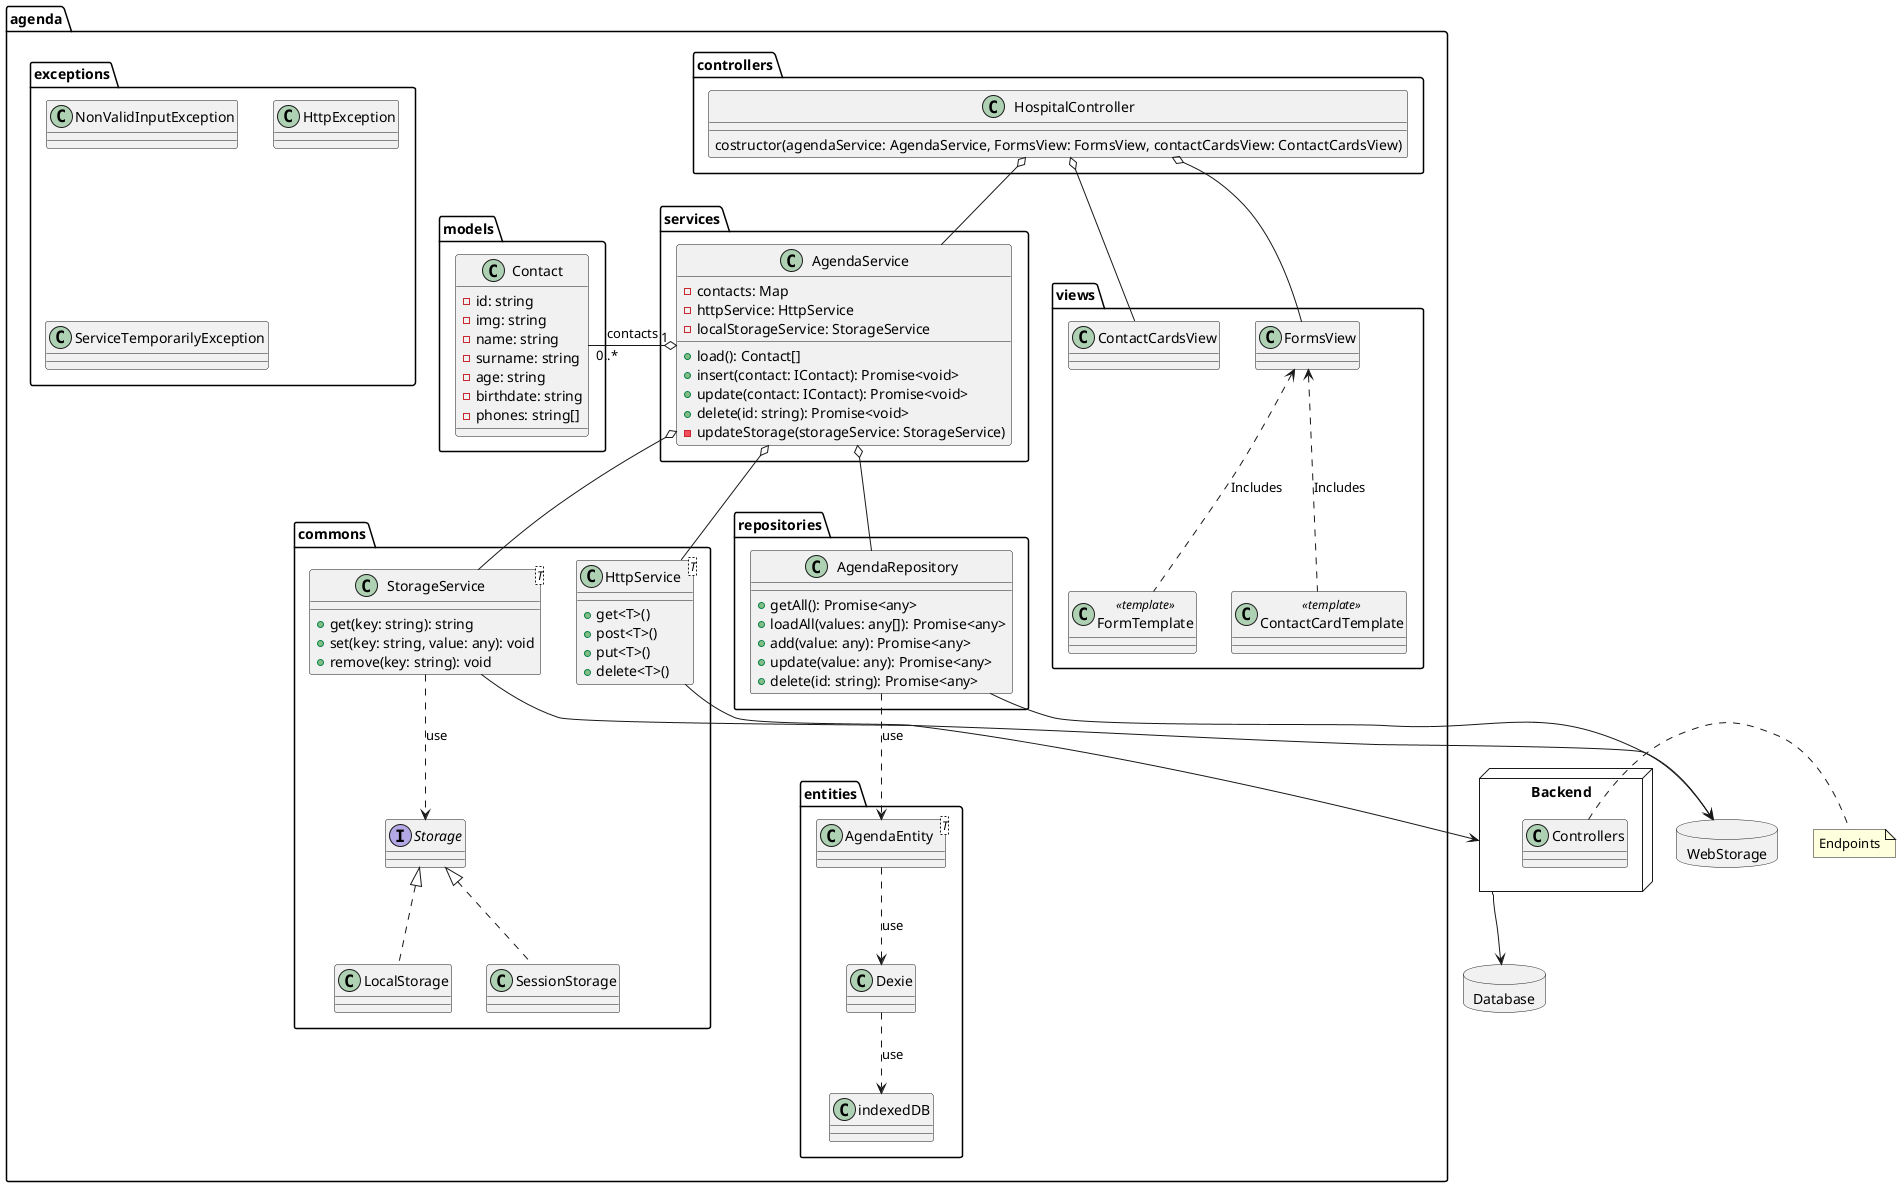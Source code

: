 @startuml Agenda

package Database <<Database>> {

}
node Backend {
    class Controllers{}
}
note right: Endpoints

Backend --> Database

package agenda {


    package commons {

        class HttpService<T>{
            + get<T>()
            + post<T>()
            + put<T>()
            + delete<T>()
        }

        class StorageService<T> {
            + get(key: string): string
            + set(key: string, value: any): void
            + remove(key: string): void
        }

        interface Storage {}

        class LocalStorage implements Storage {}
        class SessionStorage implements Storage {}

        StorageService -[dashed]-> Storage: "use"

    }

    package services {
        class AgendaService {

            - contacts: Map
            - httpService: HttpService
            - localStorageService: StorageService
            + load(): Contact[]
            + insert(contact: IContact): Promise<void>
            + update(contact: IContact): Promise<void>
            + delete(id: string): Promise<void>
            - updateStorage(storageService: StorageService)
        }

        AgendaService o-- HttpService
        AgendaService o-- StorageService
    }


    package views {
        class ContactCardsView{}
        class FormsView{}
        class FormTemplate<<template>> {}
        class ContactCardTemplate<<template>> {}

        FormsView <.. FormTemplate: "Includes"
        FormsView <.. ContactCardTemplate: "Includes"
    }
    package controllers {
        class HospitalController {
            costructor(agendaService: AgendaService, FormsView: FormsView, contactCardsView: ContactCardsView)

        }

        HospitalController o-- AgendaService
        HospitalController o-- FormsView
        HospitalController o-- ContactCardsView
    }
    package models {


        class Contact {
            - id: string
            - img: string
            - name: string
            - surname: string
            - age: string
            - birthdate: string
            - phones: string[]
        }


        AgendaService "1" o- "0..*" Contact : contacts
    }
    package exceptions {
        class NonValidInputException{}
        class HttpException{}
        class ServiceTemporarilyException{}
    }

    package entities {
        class AgendaEntity<T>{}

        AgendaEntity -[dashed]-> Dexie: "use"
        Dexie -[dashed]-> indexedDB: "use"
    }

    package repositories {
        class AgendaRepository{
            + getAll(): Promise<any>
            + loadAll(values: any[]): Promise<any>
            + add(value: any): Promise<any>
            + update(value: any): Promise<any>
            + delete(id: string): Promise<any>
        }

        AgendaRepository -[dashed]-> AgendaEntity: "use"
        AgendaService o-- AgendaRepository
    }

}

package WebStorage <<Database>> {

}

AgendaRepository --> WebStorage
StorageService --> WebStorage
HttpService --> Backend
@enduml